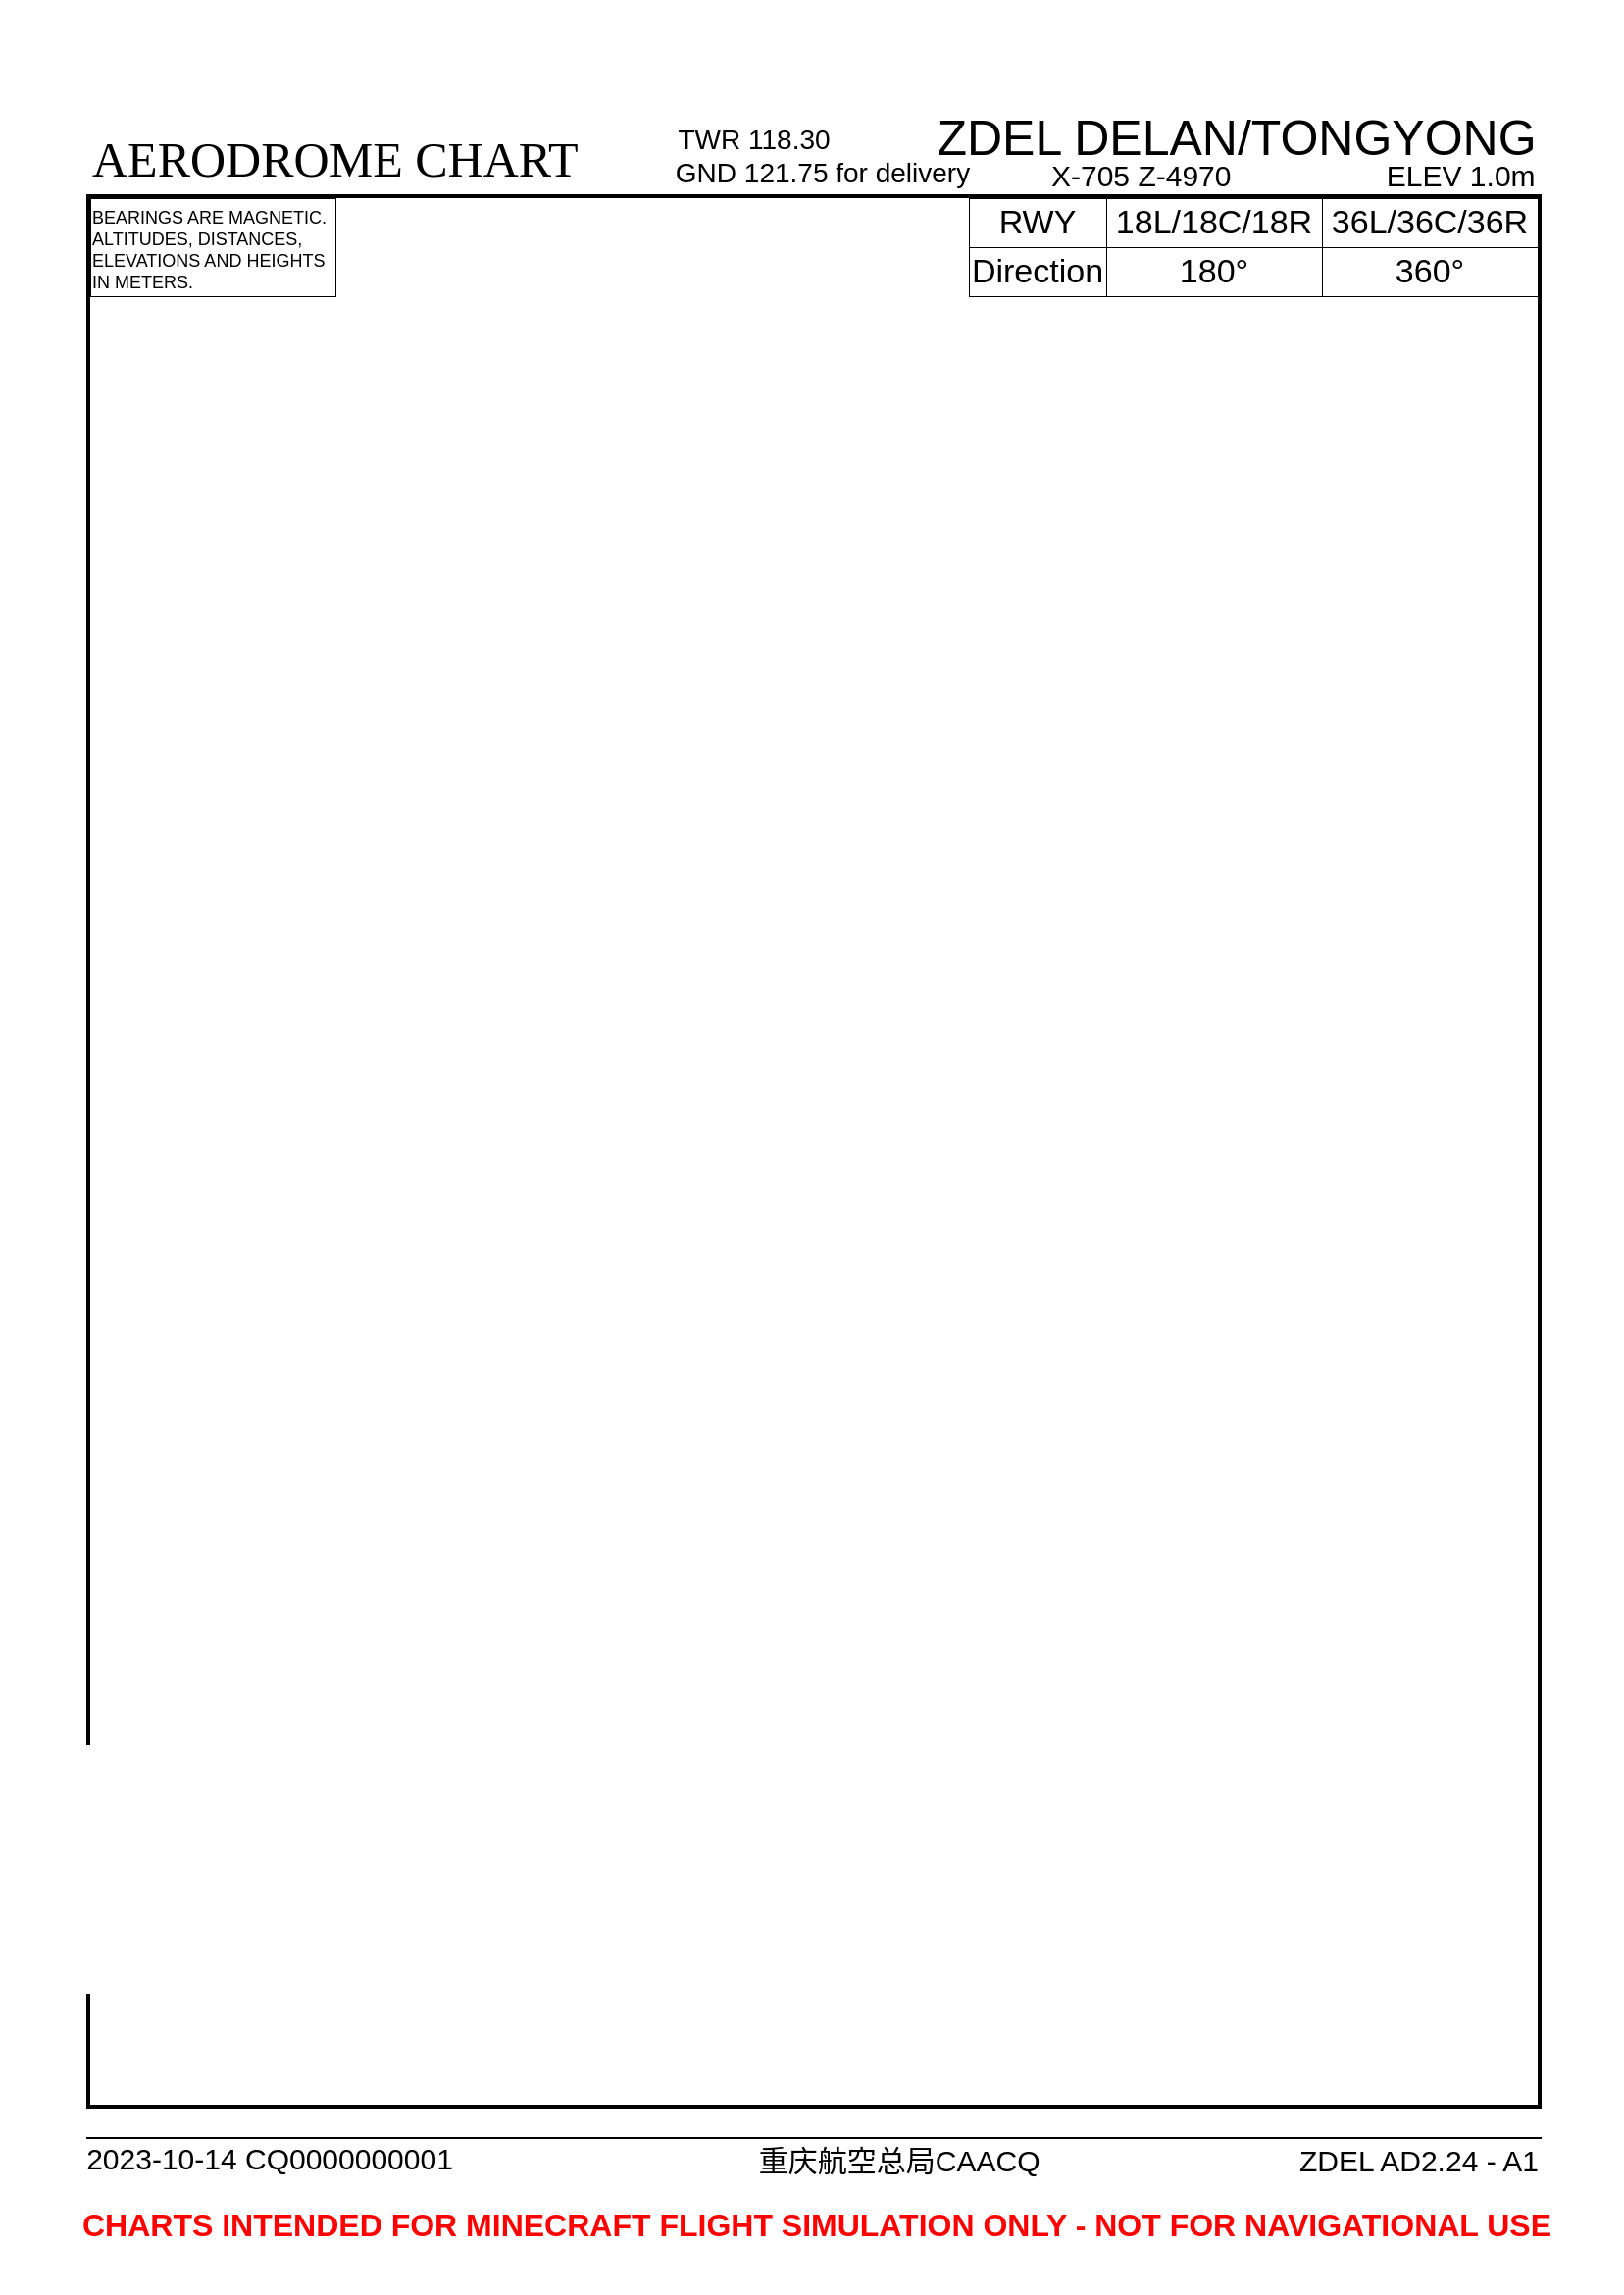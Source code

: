 <mxfile version="22.0.4" type="github">
  <diagram name="Page-1" id="w68JF28qVqXHtmyjuDGC">
    <mxGraphModel dx="949" dy="793" grid="1" gridSize="10" guides="1" tooltips="1" connect="1" arrows="1" fold="1" page="1" pageScale="1" pageWidth="827" pageHeight="1169" math="0" shadow="0">
      <root>
        <mxCell id="0" />
        <mxCell id="1" parent="0" />
        <mxCell id="R5UcSwaJLeWS2mNkYIwA-37" value="" style="rounded=0;whiteSpace=wrap;html=1;strokeColor=none;" vertex="1" parent="1">
          <mxGeometry width="827" height="1169" as="geometry" />
        </mxCell>
        <mxCell id="R5UcSwaJLeWS2mNkYIwA-38" value="" style="rounded=0;whiteSpace=wrap;html=1;strokeWidth=2;fillColor=none;" vertex="1" parent="1">
          <mxGeometry x="45" y="100" width="740" height="974" as="geometry" />
        </mxCell>
        <mxCell id="R5UcSwaJLeWS2mNkYIwA-39" value="&lt;span style=&quot;font-style: normal; font-variant-ligatures: normal; font-variant-caps: normal; letter-spacing: normal; orphans: 2; text-align: start; text-indent: 0px; text-transform: none; widows: 2; word-spacing: 0px; -webkit-text-stroke-width: 0px; text-decoration-thickness: initial; text-decoration-style: initial; text-decoration-color: initial; float: none; font-size: 25px; display: inline !important;&quot;&gt;&lt;font style=&quot;font-size: 25px;&quot;&gt;AERODROME CHART&lt;/font&gt;&lt;/span&gt;" style="text;html=1;whiteSpace=wrap;labelBackgroundColor=none;fontColor=#000000;fontFamily=Tahoma;fontStyle=0;fontSize=25;" vertex="1" parent="1">
          <mxGeometry x="45" y="60" width="264" height="40" as="geometry" />
        </mxCell>
        <mxCell id="R5UcSwaJLeWS2mNkYIwA-40" value="&lt;font style=&quot;font-size: 25px;&quot;&gt;ZDEL DELAN/TONGYONG&lt;/font&gt;" style="text;html=1;align=center;verticalAlign=middle;resizable=0;points=[];autosize=1;strokeColor=none;fillColor=none;fontSize=25;" vertex="1" parent="1">
          <mxGeometry x="465" y="49" width="330" height="40" as="geometry" />
        </mxCell>
        <mxCell id="R5UcSwaJLeWS2mNkYIwA-41" value="X-705 Z-4970                   ELEV 1.0m " style="text;whiteSpace=wrap;fontSize=15;verticalAlign=middle;" vertex="1" parent="1">
          <mxGeometry x="534" y="79" width="261" height="20" as="geometry" />
        </mxCell>
        <mxCell id="R5UcSwaJLeWS2mNkYIwA-42" value="TWR 118.30" style="text;html=1;align=center;verticalAlign=middle;resizable=0;points=[];autosize=1;strokeColor=none;fillColor=none;fontSize=14;" vertex="1" parent="1">
          <mxGeometry x="334" y="56" width="100" height="30" as="geometry" />
        </mxCell>
        <mxCell id="R5UcSwaJLeWS2mNkYIwA-43" value="GND 121.75 for delivery" style="text;html=1;align=center;verticalAlign=middle;resizable=0;points=[];autosize=1;strokeColor=none;fillColor=none;fontSize=14;" vertex="1" parent="1">
          <mxGeometry x="334" y="73" width="170" height="30" as="geometry" />
        </mxCell>
        <mxCell id="R5UcSwaJLeWS2mNkYIwA-44" value="BEARINGS ARE MAGNETIC.&#xa;ALTITUDES,   DISTANCES,&#xa;ELEVATIONS AND HEIGHTS&#xa;IN METERS." style="text;fontColor=#000000;verticalAlign=top;spacing=0;spacingTop=0;spacingBottom=0;horizontal=1;strokeColor=default;fontFamily=Helvetica;fontSize=9;spacingLeft=1;strokeWidth=0.5;perimeterSpacing=0;" vertex="1" parent="1">
          <mxGeometry x="46" y="101" width="125" height="50" as="geometry" />
        </mxCell>
        <mxCell id="R5UcSwaJLeWS2mNkYIwA-45" value="&lt;font style=&quot;font-size: 17px;&quot;&gt;RWY&lt;/font&gt;" style="rounded=0;whiteSpace=wrap;html=1;fillColor=none;fontSize=17;strokeWidth=0.5;" vertex="1" parent="1">
          <mxGeometry x="494" y="101" width="70" height="25" as="geometry" />
        </mxCell>
        <mxCell id="R5UcSwaJLeWS2mNkYIwA-46" value="18L/18C/18R" style="rounded=0;whiteSpace=wrap;html=1;fontSize=17;strokeWidth=0.5;" vertex="1" parent="1">
          <mxGeometry x="564" y="101" width="110" height="25" as="geometry" />
        </mxCell>
        <mxCell id="R5UcSwaJLeWS2mNkYIwA-47" value="Direction" style="rounded=0;whiteSpace=wrap;html=1;fillColor=none;fontSize=17;strokeWidth=0.5;" vertex="1" parent="1">
          <mxGeometry x="494" y="126" width="70" height="25" as="geometry" />
        </mxCell>
        <mxCell id="R5UcSwaJLeWS2mNkYIwA-48" value="36L/36C/36R" style="rounded=0;whiteSpace=wrap;html=1;fontSize=17;strokeWidth=0.5;" vertex="1" parent="1">
          <mxGeometry x="674" y="101" width="110" height="25" as="geometry" />
        </mxCell>
        <mxCell id="R5UcSwaJLeWS2mNkYIwA-49" value="180°" style="rounded=0;whiteSpace=wrap;html=1;fontSize=17;strokeWidth=0.5;" vertex="1" parent="1">
          <mxGeometry x="564" y="126" width="110" height="25" as="geometry" />
        </mxCell>
        <mxCell id="R5UcSwaJLeWS2mNkYIwA-50" value="360°" style="rounded=0;whiteSpace=wrap;html=1;fontSize=17;strokeWidth=0.5;" vertex="1" parent="1">
          <mxGeometry x="674" y="126" width="110" height="25" as="geometry" />
        </mxCell>
        <mxCell id="R5UcSwaJLeWS2mNkYIwA-51" value="" style="endArrow=none;html=1;rounded=0;" edge="1" parent="1">
          <mxGeometry width="50" height="50" relative="1" as="geometry">
            <mxPoint x="44" y="1090" as="sourcePoint" />
            <mxPoint x="786" y="1090" as="targetPoint" />
          </mxGeometry>
        </mxCell>
        <mxCell id="R5UcSwaJLeWS2mNkYIwA-52" value="&lt;font style=&quot;font-size: 15px;&quot;&gt;&amp;nbsp;重庆航空总局CAACQ&lt;/font&gt;" style="text;html=1;align=center;verticalAlign=middle;resizable=0;points=[];autosize=1;strokeColor=none;fillColor=none;spacingTop=2;fontSize=15;" vertex="1" parent="1">
          <mxGeometry x="371" y="1085" width="170" height="30" as="geometry" />
        </mxCell>
        <mxCell id="R5UcSwaJLeWS2mNkYIwA-53" value="ZDEL AD2.24 - A1" style="text;html=1;align=center;verticalAlign=middle;resizable=0;points=[];autosize=1;strokeColor=none;fillColor=none;fontSize=15;" vertex="1" parent="1">
          <mxGeometry x="648" y="1086" width="150" height="30" as="geometry" />
        </mxCell>
        <mxCell id="R5UcSwaJLeWS2mNkYIwA-54" value="&lt;font style=&quot;font-size: 15px;&quot;&gt;2023-10-14 CQ0000000001&lt;/font&gt;" style="text;html=1;align=center;verticalAlign=middle;resizable=0;points=[];autosize=1;strokeColor=none;fillColor=none;fontSize=15;" vertex="1" parent="1">
          <mxGeometry x="32" y="1085" width="210" height="30" as="geometry" />
        </mxCell>
        <mxCell id="R5UcSwaJLeWS2mNkYIwA-55" value="CHARTS INTENDED FOR MINECRAFT FLIGHT SIMULATION ONLY - NOT FOR NAVIGATIONAL USE" style="text;html=1;align=center;verticalAlign=middle;resizable=0;points=[];autosize=1;strokeColor=none;fillColor=none;fontColor=#FF0000;fontStyle=1;fontSize=16;" vertex="1" parent="1">
          <mxGeometry x="31" y="1119" width="770" height="30" as="geometry" />
        </mxCell>
      </root>
    </mxGraphModel>
  </diagram>
</mxfile>

